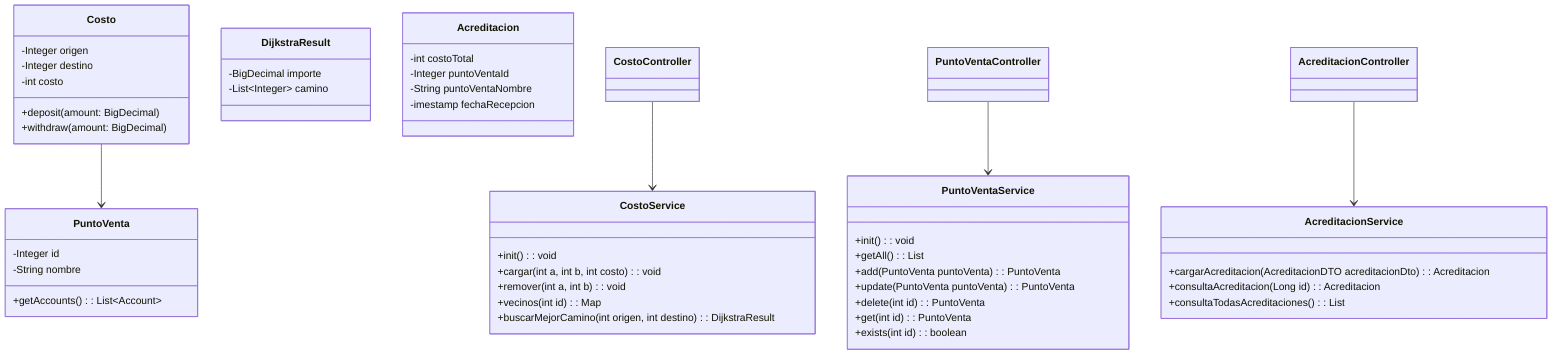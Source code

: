 classDiagram
    %% Entidades principales
    class PuntoVenta {
        -Integer id
        -String nombre
        +getAccounts(): List~Account~
    }

    class Costo {
        -Integer origen
        -Integer destino
        -int costo
        +deposit(amount: BigDecimal)
        +withdraw(amount: BigDecimal)
    }

    class DijkstraResult {
        -BigDecimal importe
        -List~Integer~ camino
    }

    class Acreditacion {
        -int costoTotal
        -Integer puntoVentaId
        -String puntoVentaNombre
        -imestamp fechaRecepcion
    }

    %% Servicios
    class CostoService {
        +init(): void
		+cargar(int a, int b, int costo): void
		+remover(int a, int b): void
		+vecinos(int id): Map<Integer, Integer>
		+buscarMejorCamino(int origen, int destino): DijkstraResult
    }

    class PuntoVentaService {
        +init(): void
		+getAll(): List<PuntoVenta>
		+add(PuntoVenta puntoVenta): PuntoVenta
		+update(PuntoVenta puntoVenta): PuntoVenta
		+delete(int id): PuntoVenta
		+get(int id): PuntoVenta
		+exists(int id): boolean
    }

    class AcreditacionService {
        +cargarAcreditacion(AcreditacionDTO acreditacionDto): Acreditacion
		+consultaAcreditacion(Long id): Acreditacion
		+consultaTodasAcreditaciones(): List<Acreditacion>
    }

    %% Controladores
    class CostoController
    class PuntoVentaController
    class AcreditacionController

    %% Relaciones
    Costo --> PuntoVenta

    CostoController --> CostoService
    PuntoVentaController --> PuntoVentaService
    AcreditacionController --> AcreditacionService